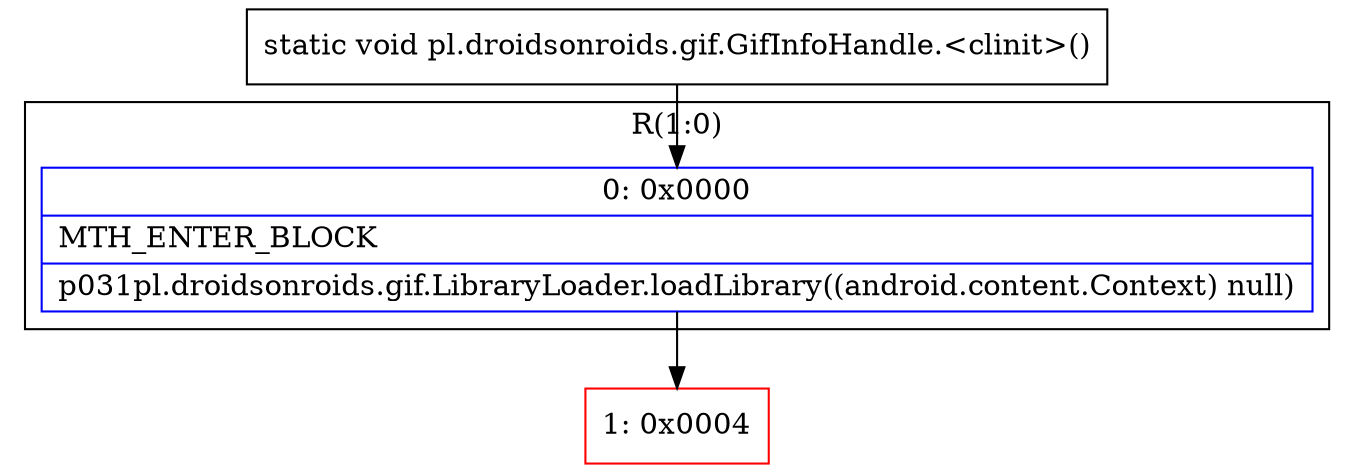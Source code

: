 digraph "CFG forpl.droidsonroids.gif.GifInfoHandle.\<clinit\>()V" {
subgraph cluster_Region_1626786177 {
label = "R(1:0)";
node [shape=record,color=blue];
Node_0 [shape=record,label="{0\:\ 0x0000|MTH_ENTER_BLOCK\l|p031pl.droidsonroids.gif.LibraryLoader.loadLibrary((android.content.Context) null)\l}"];
}
Node_1 [shape=record,color=red,label="{1\:\ 0x0004}"];
MethodNode[shape=record,label="{static void pl.droidsonroids.gif.GifInfoHandle.\<clinit\>() }"];
MethodNode -> Node_0;
Node_0 -> Node_1;
}

